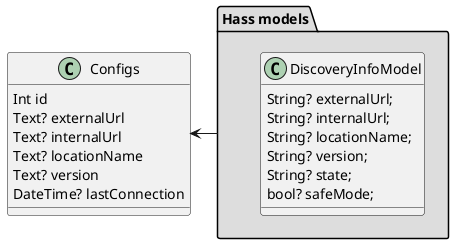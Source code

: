 @startuml config-models

class Configs {
  Int id
  Text? externalUrl
  Text? internalUrl
  Text? locationName
  Text? version
  DateTime? lastConnection
}

package "Hass models" as hassPackage #DDDDDD {
  class DiscoveryInfoModel {
    String? externalUrl;
    String? internalUrl;
    String? locationName;
    String? version;
    String? state;
    bool? safeMode;
  }
}

hassPackage -left-> Configs

@enduml